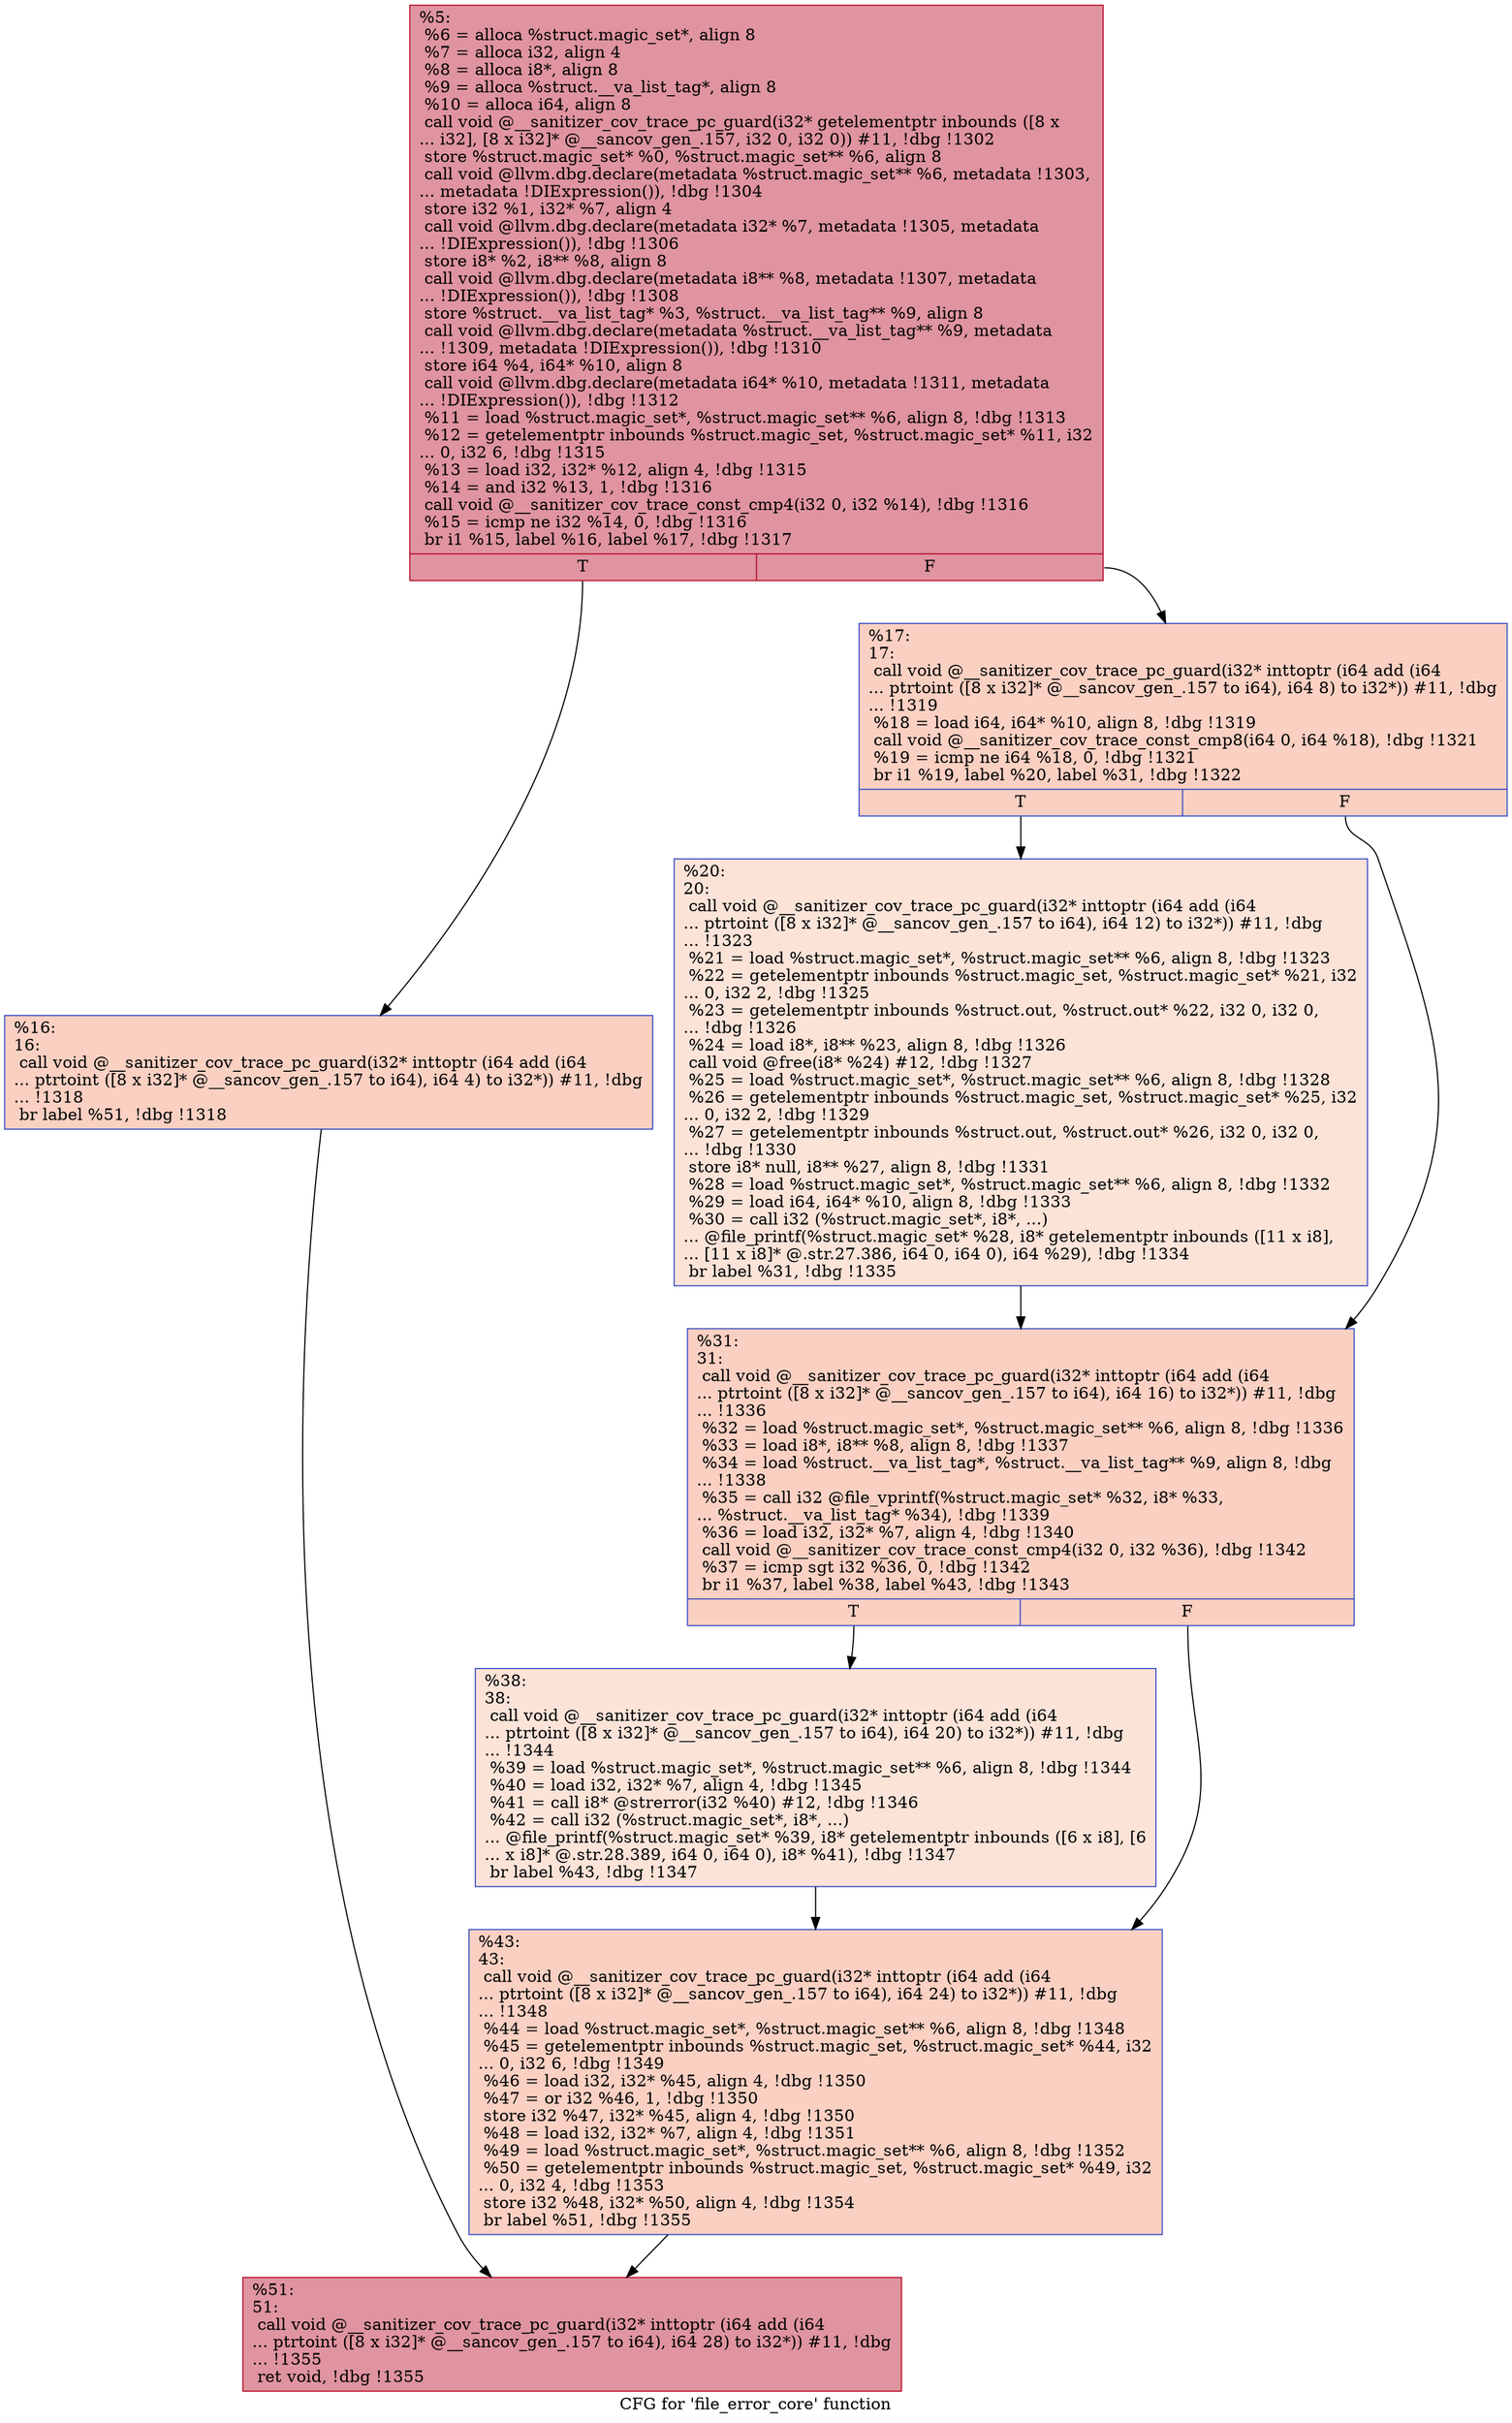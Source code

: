 digraph "CFG for 'file_error_core' function" {
	label="CFG for 'file_error_core' function";

	Node0x555555b02b10 [shape=record,color="#b70d28ff", style=filled, fillcolor="#b70d2870",label="{%5:\l  %6 = alloca %struct.magic_set*, align 8\l  %7 = alloca i32, align 4\l  %8 = alloca i8*, align 8\l  %9 = alloca %struct.__va_list_tag*, align 8\l  %10 = alloca i64, align 8\l  call void @__sanitizer_cov_trace_pc_guard(i32* getelementptr inbounds ([8 x\l... i32], [8 x i32]* @__sancov_gen_.157, i32 0, i32 0)) #11, !dbg !1302\l  store %struct.magic_set* %0, %struct.magic_set** %6, align 8\l  call void @llvm.dbg.declare(metadata %struct.magic_set** %6, metadata !1303,\l... metadata !DIExpression()), !dbg !1304\l  store i32 %1, i32* %7, align 4\l  call void @llvm.dbg.declare(metadata i32* %7, metadata !1305, metadata\l... !DIExpression()), !dbg !1306\l  store i8* %2, i8** %8, align 8\l  call void @llvm.dbg.declare(metadata i8** %8, metadata !1307, metadata\l... !DIExpression()), !dbg !1308\l  store %struct.__va_list_tag* %3, %struct.__va_list_tag** %9, align 8\l  call void @llvm.dbg.declare(metadata %struct.__va_list_tag** %9, metadata\l... !1309, metadata !DIExpression()), !dbg !1310\l  store i64 %4, i64* %10, align 8\l  call void @llvm.dbg.declare(metadata i64* %10, metadata !1311, metadata\l... !DIExpression()), !dbg !1312\l  %11 = load %struct.magic_set*, %struct.magic_set** %6, align 8, !dbg !1313\l  %12 = getelementptr inbounds %struct.magic_set, %struct.magic_set* %11, i32\l... 0, i32 6, !dbg !1315\l  %13 = load i32, i32* %12, align 4, !dbg !1315\l  %14 = and i32 %13, 1, !dbg !1316\l  call void @__sanitizer_cov_trace_const_cmp4(i32 0, i32 %14), !dbg !1316\l  %15 = icmp ne i32 %14, 0, !dbg !1316\l  br i1 %15, label %16, label %17, !dbg !1317\l|{<s0>T|<s1>F}}"];
	Node0x555555b02b10:s0 -> Node0x555555b02b60;
	Node0x555555b02b10:s1 -> Node0x555555b02bb0;
	Node0x555555b02b60 [shape=record,color="#3d50c3ff", style=filled, fillcolor="#f3947570",label="{%16:\l16:                                               \l  call void @__sanitizer_cov_trace_pc_guard(i32* inttoptr (i64 add (i64\l... ptrtoint ([8 x i32]* @__sancov_gen_.157 to i64), i64 4) to i32*)) #11, !dbg\l... !1318\l  br label %51, !dbg !1318\l}"];
	Node0x555555b02b60 -> Node0x555555b02d40;
	Node0x555555b02bb0 [shape=record,color="#3d50c3ff", style=filled, fillcolor="#f3947570",label="{%17:\l17:                                               \l  call void @__sanitizer_cov_trace_pc_guard(i32* inttoptr (i64 add (i64\l... ptrtoint ([8 x i32]* @__sancov_gen_.157 to i64), i64 8) to i32*)) #11, !dbg\l... !1319\l  %18 = load i64, i64* %10, align 8, !dbg !1319\l  call void @__sanitizer_cov_trace_const_cmp8(i64 0, i64 %18), !dbg !1321\l  %19 = icmp ne i64 %18, 0, !dbg !1321\l  br i1 %19, label %20, label %31, !dbg !1322\l|{<s0>T|<s1>F}}"];
	Node0x555555b02bb0:s0 -> Node0x555555b02c00;
	Node0x555555b02bb0:s1 -> Node0x555555b02c50;
	Node0x555555b02c00 [shape=record,color="#3d50c3ff", style=filled, fillcolor="#f6bfa670",label="{%20:\l20:                                               \l  call void @__sanitizer_cov_trace_pc_guard(i32* inttoptr (i64 add (i64\l... ptrtoint ([8 x i32]* @__sancov_gen_.157 to i64), i64 12) to i32*)) #11, !dbg\l... !1323\l  %21 = load %struct.magic_set*, %struct.magic_set** %6, align 8, !dbg !1323\l  %22 = getelementptr inbounds %struct.magic_set, %struct.magic_set* %21, i32\l... 0, i32 2, !dbg !1325\l  %23 = getelementptr inbounds %struct.out, %struct.out* %22, i32 0, i32 0,\l... !dbg !1326\l  %24 = load i8*, i8** %23, align 8, !dbg !1326\l  call void @free(i8* %24) #12, !dbg !1327\l  %25 = load %struct.magic_set*, %struct.magic_set** %6, align 8, !dbg !1328\l  %26 = getelementptr inbounds %struct.magic_set, %struct.magic_set* %25, i32\l... 0, i32 2, !dbg !1329\l  %27 = getelementptr inbounds %struct.out, %struct.out* %26, i32 0, i32 0,\l... !dbg !1330\l  store i8* null, i8** %27, align 8, !dbg !1331\l  %28 = load %struct.magic_set*, %struct.magic_set** %6, align 8, !dbg !1332\l  %29 = load i64, i64* %10, align 8, !dbg !1333\l  %30 = call i32 (%struct.magic_set*, i8*, ...)\l... @file_printf(%struct.magic_set* %28, i8* getelementptr inbounds ([11 x i8],\l... [11 x i8]* @.str.27.386, i64 0, i64 0), i64 %29), !dbg !1334\l  br label %31, !dbg !1335\l}"];
	Node0x555555b02c00 -> Node0x555555b02c50;
	Node0x555555b02c50 [shape=record,color="#3d50c3ff", style=filled, fillcolor="#f3947570",label="{%31:\l31:                                               \l  call void @__sanitizer_cov_trace_pc_guard(i32* inttoptr (i64 add (i64\l... ptrtoint ([8 x i32]* @__sancov_gen_.157 to i64), i64 16) to i32*)) #11, !dbg\l... !1336\l  %32 = load %struct.magic_set*, %struct.magic_set** %6, align 8, !dbg !1336\l  %33 = load i8*, i8** %8, align 8, !dbg !1337\l  %34 = load %struct.__va_list_tag*, %struct.__va_list_tag** %9, align 8, !dbg\l... !1338\l  %35 = call i32 @file_vprintf(%struct.magic_set* %32, i8* %33,\l... %struct.__va_list_tag* %34), !dbg !1339\l  %36 = load i32, i32* %7, align 4, !dbg !1340\l  call void @__sanitizer_cov_trace_const_cmp4(i32 0, i32 %36), !dbg !1342\l  %37 = icmp sgt i32 %36, 0, !dbg !1342\l  br i1 %37, label %38, label %43, !dbg !1343\l|{<s0>T|<s1>F}}"];
	Node0x555555b02c50:s0 -> Node0x555555b02ca0;
	Node0x555555b02c50:s1 -> Node0x555555b02cf0;
	Node0x555555b02ca0 [shape=record,color="#3d50c3ff", style=filled, fillcolor="#f6bfa670",label="{%38:\l38:                                               \l  call void @__sanitizer_cov_trace_pc_guard(i32* inttoptr (i64 add (i64\l... ptrtoint ([8 x i32]* @__sancov_gen_.157 to i64), i64 20) to i32*)) #11, !dbg\l... !1344\l  %39 = load %struct.magic_set*, %struct.magic_set** %6, align 8, !dbg !1344\l  %40 = load i32, i32* %7, align 4, !dbg !1345\l  %41 = call i8* @strerror(i32 %40) #12, !dbg !1346\l  %42 = call i32 (%struct.magic_set*, i8*, ...)\l... @file_printf(%struct.magic_set* %39, i8* getelementptr inbounds ([6 x i8], [6\l... x i8]* @.str.28.389, i64 0, i64 0), i8* %41), !dbg !1347\l  br label %43, !dbg !1347\l}"];
	Node0x555555b02ca0 -> Node0x555555b02cf0;
	Node0x555555b02cf0 [shape=record,color="#3d50c3ff", style=filled, fillcolor="#f3947570",label="{%43:\l43:                                               \l  call void @__sanitizer_cov_trace_pc_guard(i32* inttoptr (i64 add (i64\l... ptrtoint ([8 x i32]* @__sancov_gen_.157 to i64), i64 24) to i32*)) #11, !dbg\l... !1348\l  %44 = load %struct.magic_set*, %struct.magic_set** %6, align 8, !dbg !1348\l  %45 = getelementptr inbounds %struct.magic_set, %struct.magic_set* %44, i32\l... 0, i32 6, !dbg !1349\l  %46 = load i32, i32* %45, align 4, !dbg !1350\l  %47 = or i32 %46, 1, !dbg !1350\l  store i32 %47, i32* %45, align 4, !dbg !1350\l  %48 = load i32, i32* %7, align 4, !dbg !1351\l  %49 = load %struct.magic_set*, %struct.magic_set** %6, align 8, !dbg !1352\l  %50 = getelementptr inbounds %struct.magic_set, %struct.magic_set* %49, i32\l... 0, i32 4, !dbg !1353\l  store i32 %48, i32* %50, align 4, !dbg !1354\l  br label %51, !dbg !1355\l}"];
	Node0x555555b02cf0 -> Node0x555555b02d40;
	Node0x555555b02d40 [shape=record,color="#b70d28ff", style=filled, fillcolor="#b70d2870",label="{%51:\l51:                                               \l  call void @__sanitizer_cov_trace_pc_guard(i32* inttoptr (i64 add (i64\l... ptrtoint ([8 x i32]* @__sancov_gen_.157 to i64), i64 28) to i32*)) #11, !dbg\l... !1355\l  ret void, !dbg !1355\l}"];
}
